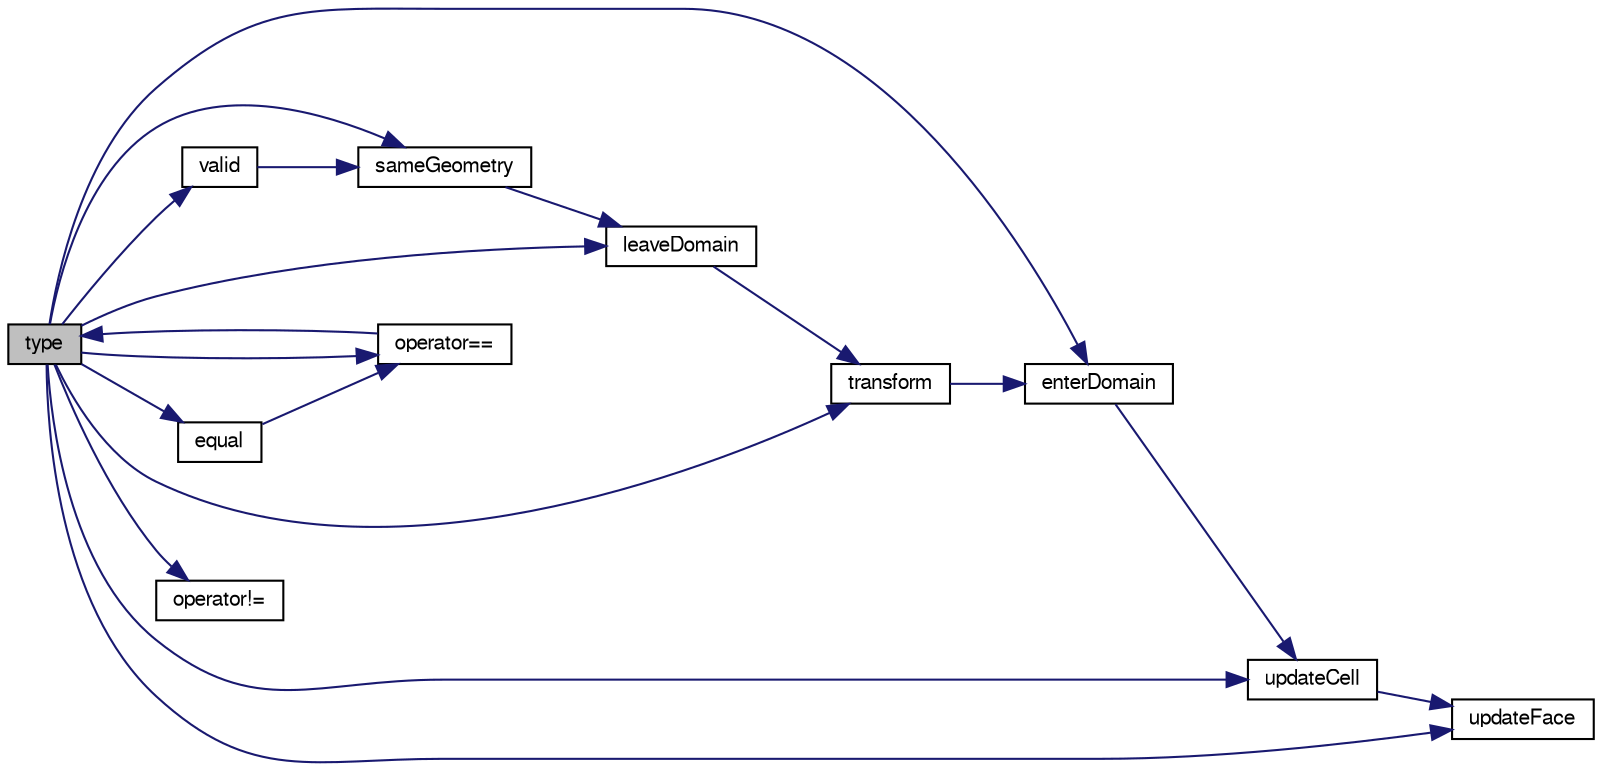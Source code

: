digraph "type"
{
  bgcolor="transparent";
  edge [fontname="FreeSans",fontsize="10",labelfontname="FreeSans",labelfontsize="10"];
  node [fontname="FreeSans",fontsize="10",shape=record];
  rankdir="LR";
  Node6 [label="type",height=0.2,width=0.4,color="black", fillcolor="grey75", style="filled", fontcolor="black"];
  Node6 -> Node7 [color="midnightblue",fontsize="10",style="solid",fontname="FreeSans"];
  Node7 [label="enterDomain",height=0.2,width=0.4,color="black",URL="$a24954.html#a1c008aaee97634da747f7cf632c79727",tooltip="Reverse of leaveDomain. "];
  Node7 -> Node8 [color="midnightblue",fontsize="10",style="solid",fontname="FreeSans"];
  Node8 [label="updateCell",height=0.2,width=0.4,color="black",URL="$a24954.html#a402fd87a5650f70109426abaa7a115c1",tooltip="Influence of neighbouring face. "];
  Node8 -> Node9 [color="midnightblue",fontsize="10",style="solid",fontname="FreeSans"];
  Node9 [label="updateFace",height=0.2,width=0.4,color="black",URL="$a24954.html#a46d57c763c5ec212aa6a12e35643cba5",tooltip="Influence of neighbouring cell. "];
  Node6 -> Node10 [color="midnightblue",fontsize="10",style="solid",fontname="FreeSans"];
  Node10 [label="equal",height=0.2,width=0.4,color="black",URL="$a24954.html#a3f31a72f294393353768670bd8096c97",tooltip="Same (like operator==) "];
  Node10 -> Node11 [color="midnightblue",fontsize="10",style="solid",fontname="FreeSans"];
  Node11 [label="operator==",height=0.2,width=0.4,color="black",URL="$a24954.html#a4da03dcaf60807b28d6fda82f2427f87"];
  Node11 -> Node6 [color="midnightblue",fontsize="10",style="solid",fontname="FreeSans"];
  Node6 -> Node12 [color="midnightblue",fontsize="10",style="solid",fontname="FreeSans"];
  Node12 [label="leaveDomain",height=0.2,width=0.4,color="black",URL="$a24954.html#a5dc02fbe6709cffccef3513253dc8527",tooltip="Convert any absolute coordinates into relative to (patch)face. "];
  Node12 -> Node13 [color="midnightblue",fontsize="10",style="solid",fontname="FreeSans"];
  Node13 [label="transform",height=0.2,width=0.4,color="black",URL="$a24954.html#a165ad8560abc6370113f30a2b4da560f",tooltip="Apply rotation matrix to any coordinates. "];
  Node13 -> Node7 [color="midnightblue",fontsize="10",style="solid",fontname="FreeSans"];
  Node6 -> Node14 [color="midnightblue",fontsize="10",style="solid",fontname="FreeSans"];
  Node14 [label="operator!=",height=0.2,width=0.4,color="black",URL="$a24954.html#a707ec5f61a6168eddd604546893591b4"];
  Node6 -> Node11 [color="midnightblue",fontsize="10",style="solid",fontname="FreeSans"];
  Node6 -> Node15 [color="midnightblue",fontsize="10",style="solid",fontname="FreeSans"];
  Node15 [label="sameGeometry",height=0.2,width=0.4,color="black",URL="$a24954.html#aede93467639a2b564abd045687a2c899",tooltip="Check for identical geometrical data. Used for cyclics checking. "];
  Node15 -> Node12 [color="midnightblue",fontsize="10",style="solid",fontname="FreeSans"];
  Node6 -> Node13 [color="midnightblue",fontsize="10",style="solid",fontname="FreeSans"];
  Node6 -> Node8 [color="midnightblue",fontsize="10",style="solid",fontname="FreeSans"];
  Node6 -> Node9 [color="midnightblue",fontsize="10",style="solid",fontname="FreeSans"];
  Node6 -> Node16 [color="midnightblue",fontsize="10",style="solid",fontname="FreeSans"];
  Node16 [label="valid",height=0.2,width=0.4,color="black",URL="$a24954.html#aa4ad85c1548bba1f67ef9566c82f7baa",tooltip="Check whether origin has been changed at all or. "];
  Node16 -> Node15 [color="midnightblue",fontsize="10",style="solid",fontname="FreeSans"];
}
